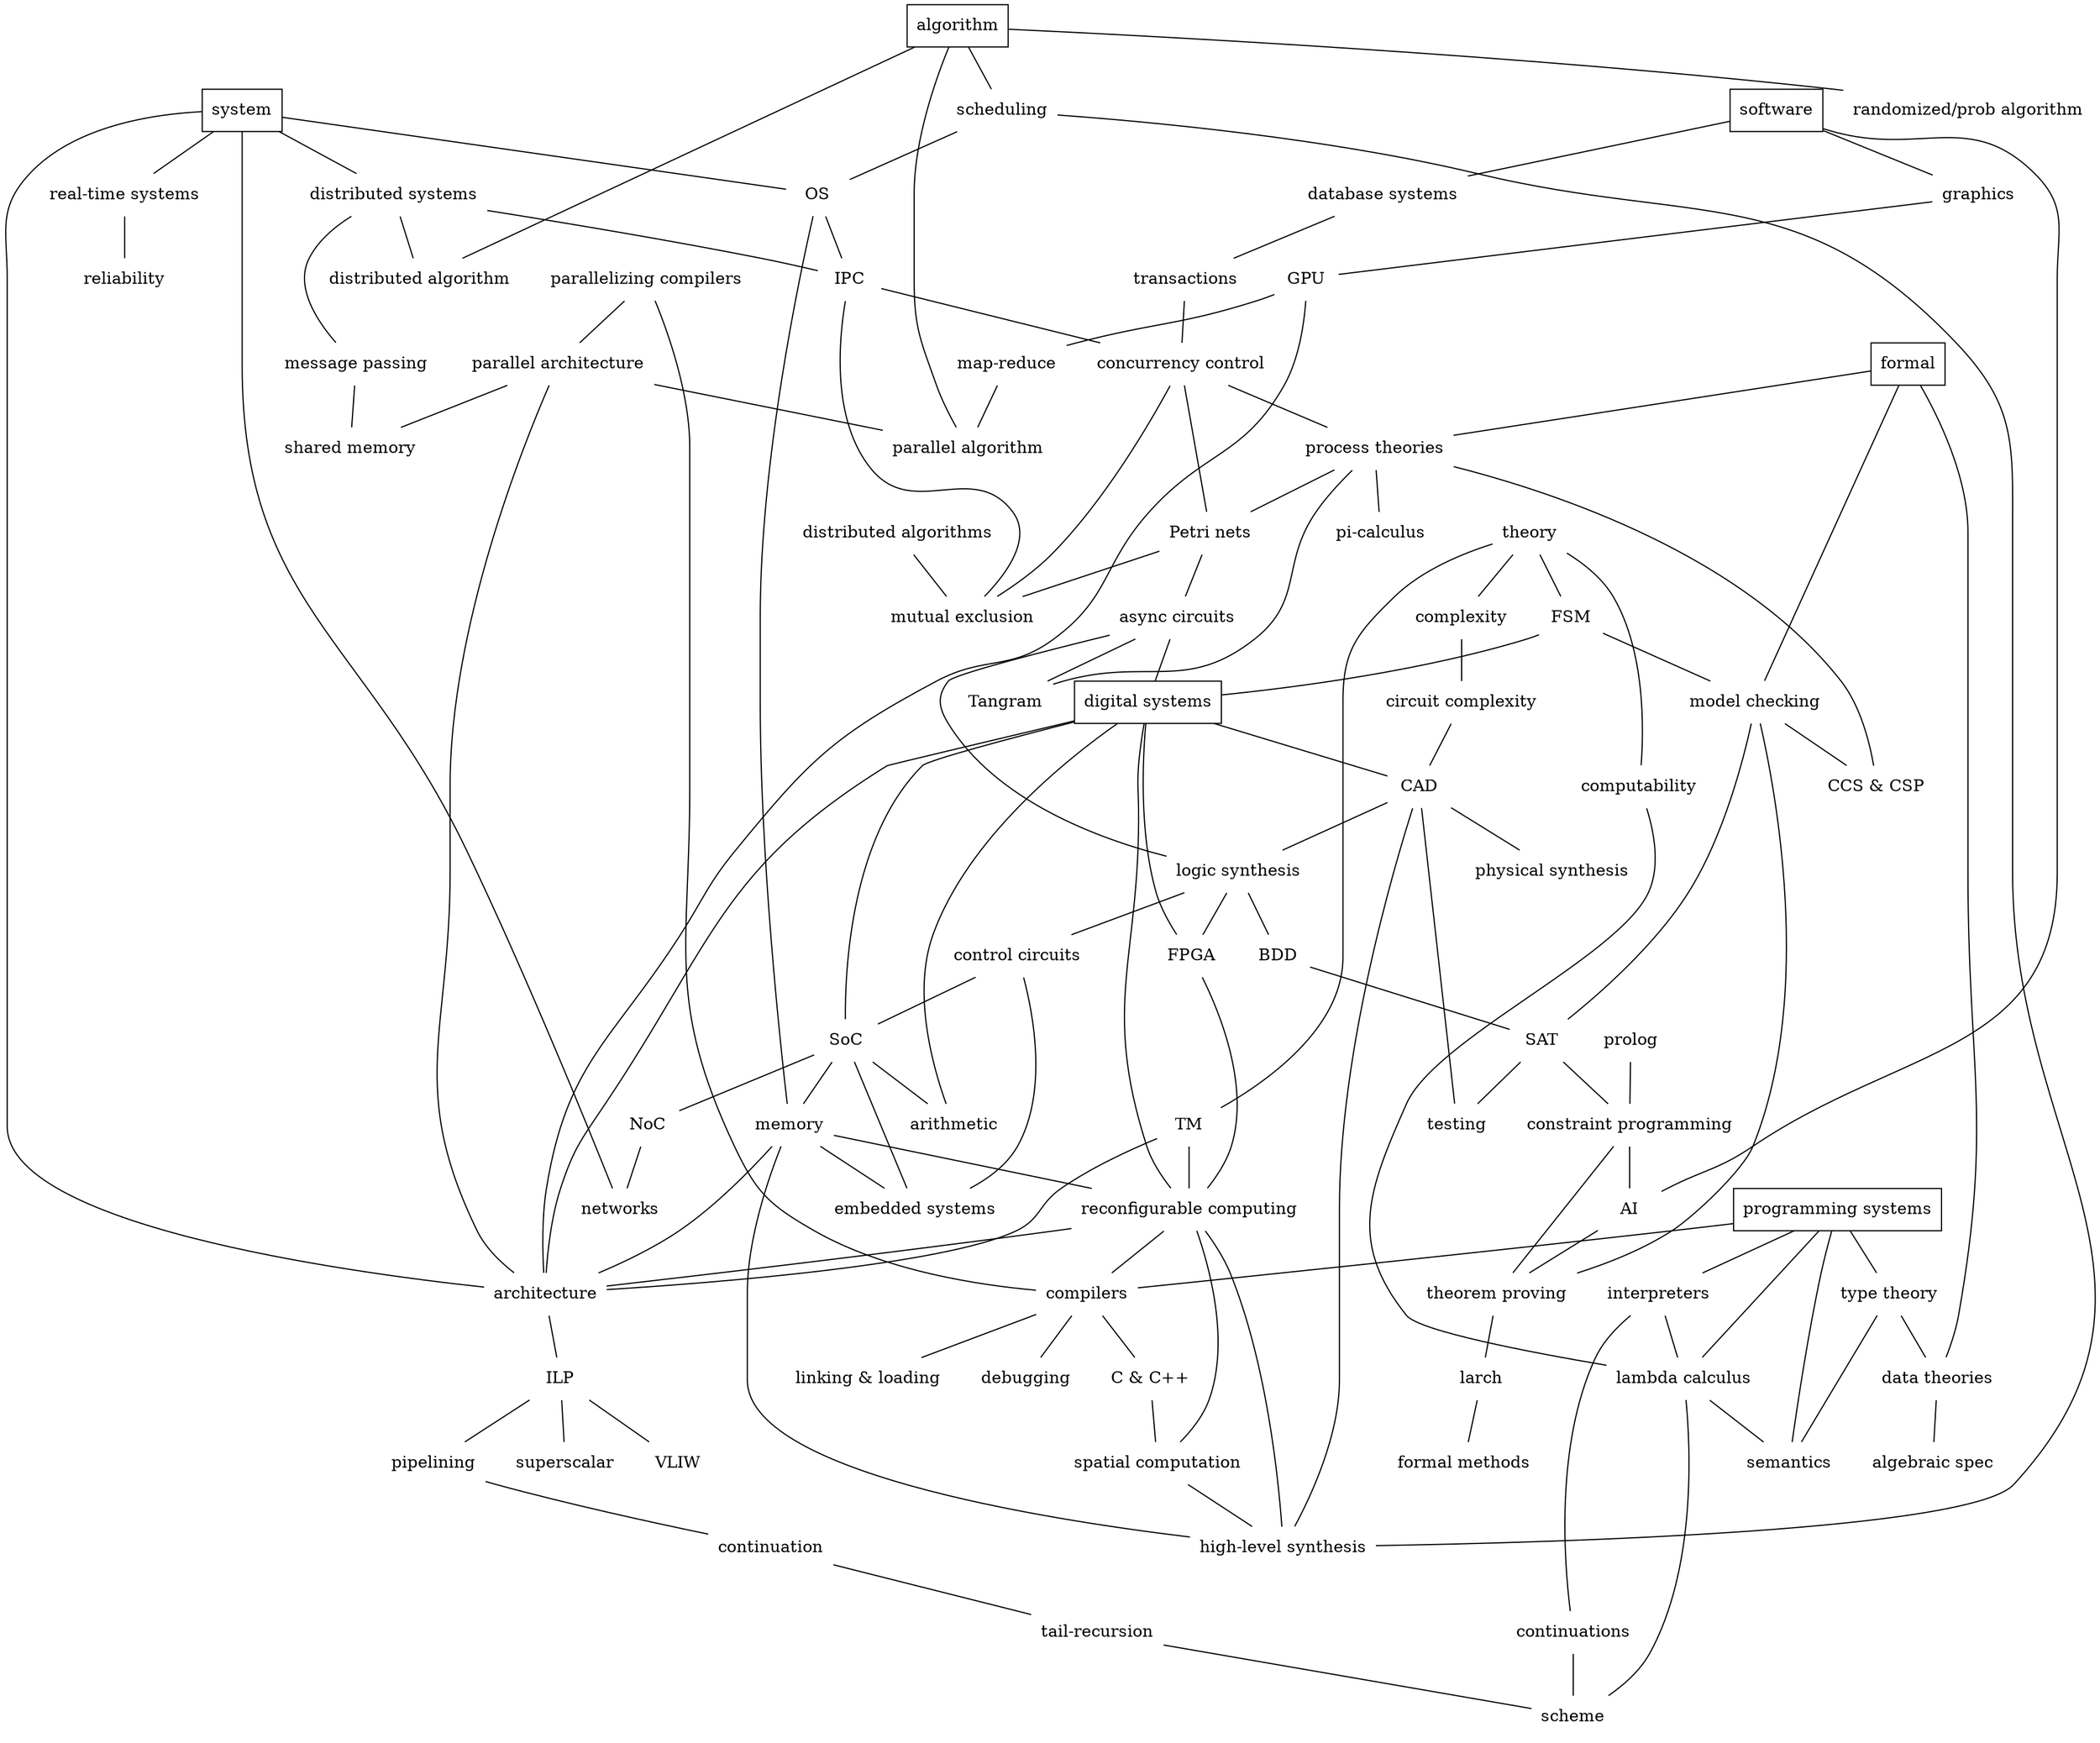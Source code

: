 graph cs 
{
	node [shape=plaintext]
        "algorithm" [shape=box];
        "system" [shape=box];
        "software" [shape=box];
        "formal" [shape=box];
        "programming systems" [shape=box];

	"algorithm" -- "distributed algorithm";
	"algorithm" -- "parallel algorithm";
	"algorithm" -- "randomized/prob algorithm";

	"system" -- "networks";
	"system" -- "architecture";
	"system" -- "OS";
	"system" -- "distributed systems" -- "IPC"
	"system" -- "real-time systems"
	"real-time systems" -- "reliability"

	"OS" -- "memory" -- "reconfigurable computing"
	"memory" -- "high-level synthesis"
	"memory" -- "architecture"
        "OS" -- "IPC";
        "IPC" -- "concurrency control"; 

	"software" -- "database systems";
	"software" -- "AI";

	"database systems" -- "transactions";
	"transactions" -- "concurrency control";

        "concurrency control" -- "process theories" -- "pi-calculus";

	"formal" -- "process theories"
	"formal" -- "data theories";
	"process theories" -- "CCS \& CSP";
	"data theories" -- "algebraic spec";

	"formal" -- "model checking";
	"model checking" -- "theorem proving";
   	"AI" -- "theorem proving";
	"model checking" -- "CCS \& CSP";

	"parallel architecture" -- "shared memory"
	"distributed systems" -- "message passing" -- "shared memory"
	"parallel architecture" -- "architecture"
	"parallel architecture" -- "parallel algorithm"
	"distributed systems" -- "distributed algorithm"
	
	"lambda calculus" -- "semantics"
	"programming systems" -- "semantics"
	"programming systems" -- "type theory"
	"type theory" -- "semantics"
	"type theory" -- "data theories"
	"programming systems" -- "lambda calculus"
	"programming systems" -- "compilers"
	"programming systems" -- "interpreters"
	"interpreters" -- "lambda calculus" -- "scheme"
	"parallelizing compilers" -- "compilers"
	"parallelizing compilers" -- "parallel architecture"

	"theory" -- "FSM" -- "digital systems"
	"FSM" -- "model checking"
	"theory" -- "computability"
	"theory" -- "complexity"
	"complexity" -- "circuit complexity" -- "CAD"
	"computability" -- "lambda calculus"
	"theory" -- "TM" -- "architecture"
	"TM" -- "reconfigurable computing"

	"digital systems" [shape=box]
	"digital systems" -- "architecture"
	"digital systems" -- "CAD"
	"digital systems" -- "reconfigurable computing"
	"reconfigurable computing" -- "architecture"
	"reconfigurable computing" -- "compilers" -- "debugging"
	"compilers" -- "linking \& loading"
	"FPGA" -- "digital systems"
	"FPGA" -- "reconfigurable computing"

	"CAD" -- "high-level synthesis" -- "reconfigurable computing"
	"CAD" -- "logic synthesis" -- "FPGA"
	"CAD" -- "physical synthesis"
	"CAD" -- "testing"
	"digital systems" -- "SoC" -- "embedded systems"
	"SoC" -- "NoC" -- "networks"

	"prolog" -- "constraint programming" -- "AI" 
	"SAT" -- "constraint programming" -- "theorem proving" -- "larch" -- "formal methods" 
	"model checking" -- "SAT" -- "testing"
	"logic synthesis" -- "BDD" -- "SAT"
	"algorithm" -- "scheduling" -- "OS"
	"scheduling" -- "high-level synthesis"

	"process theories" -- "Petri nets" -- "mutual exclusion"
	"Petri nets" -- "async circuits"
	"async circuits" -- "Tangram" -- "process theories"
	"async circuits" -- "digital systems"
	"async circuits" -- "logic synthesis"

	"SoC" -- "memory" -- "embedded systems"
	"logic synthesis" -- "control circuits" -- "embedded systems" 
	"control circuits" -- "SoC"
	"SoC" -- "arithmetic" -- "digital systems"

	"distributed algorithms" -- "mutual exclusion" -- "IPC"
	"mutual exclusion" -- "concurrency control"
	"concurrency control" -- "Petri nets"
	"compilers" -- "C \& C++" -- "spatial computation";
	"spatial computation" -- "high-level synthesis";
	"spatial computation" -- "reconfigurable computing"
	"interpreters" -- "continuations" -- "scheme"

	"software" -- "graphics" -- "GPU" -- "architecture"
	"GPU" -- "map-reduce" -- "parallel algorithm"

	"architecture" -- "ILP"
	"ILP" -- "VLIW"
	"ILP" -- "superscalar"
	"ILP" -- "pipelining" -- "continuation" -- "tail-recursion" -- "scheme"
}